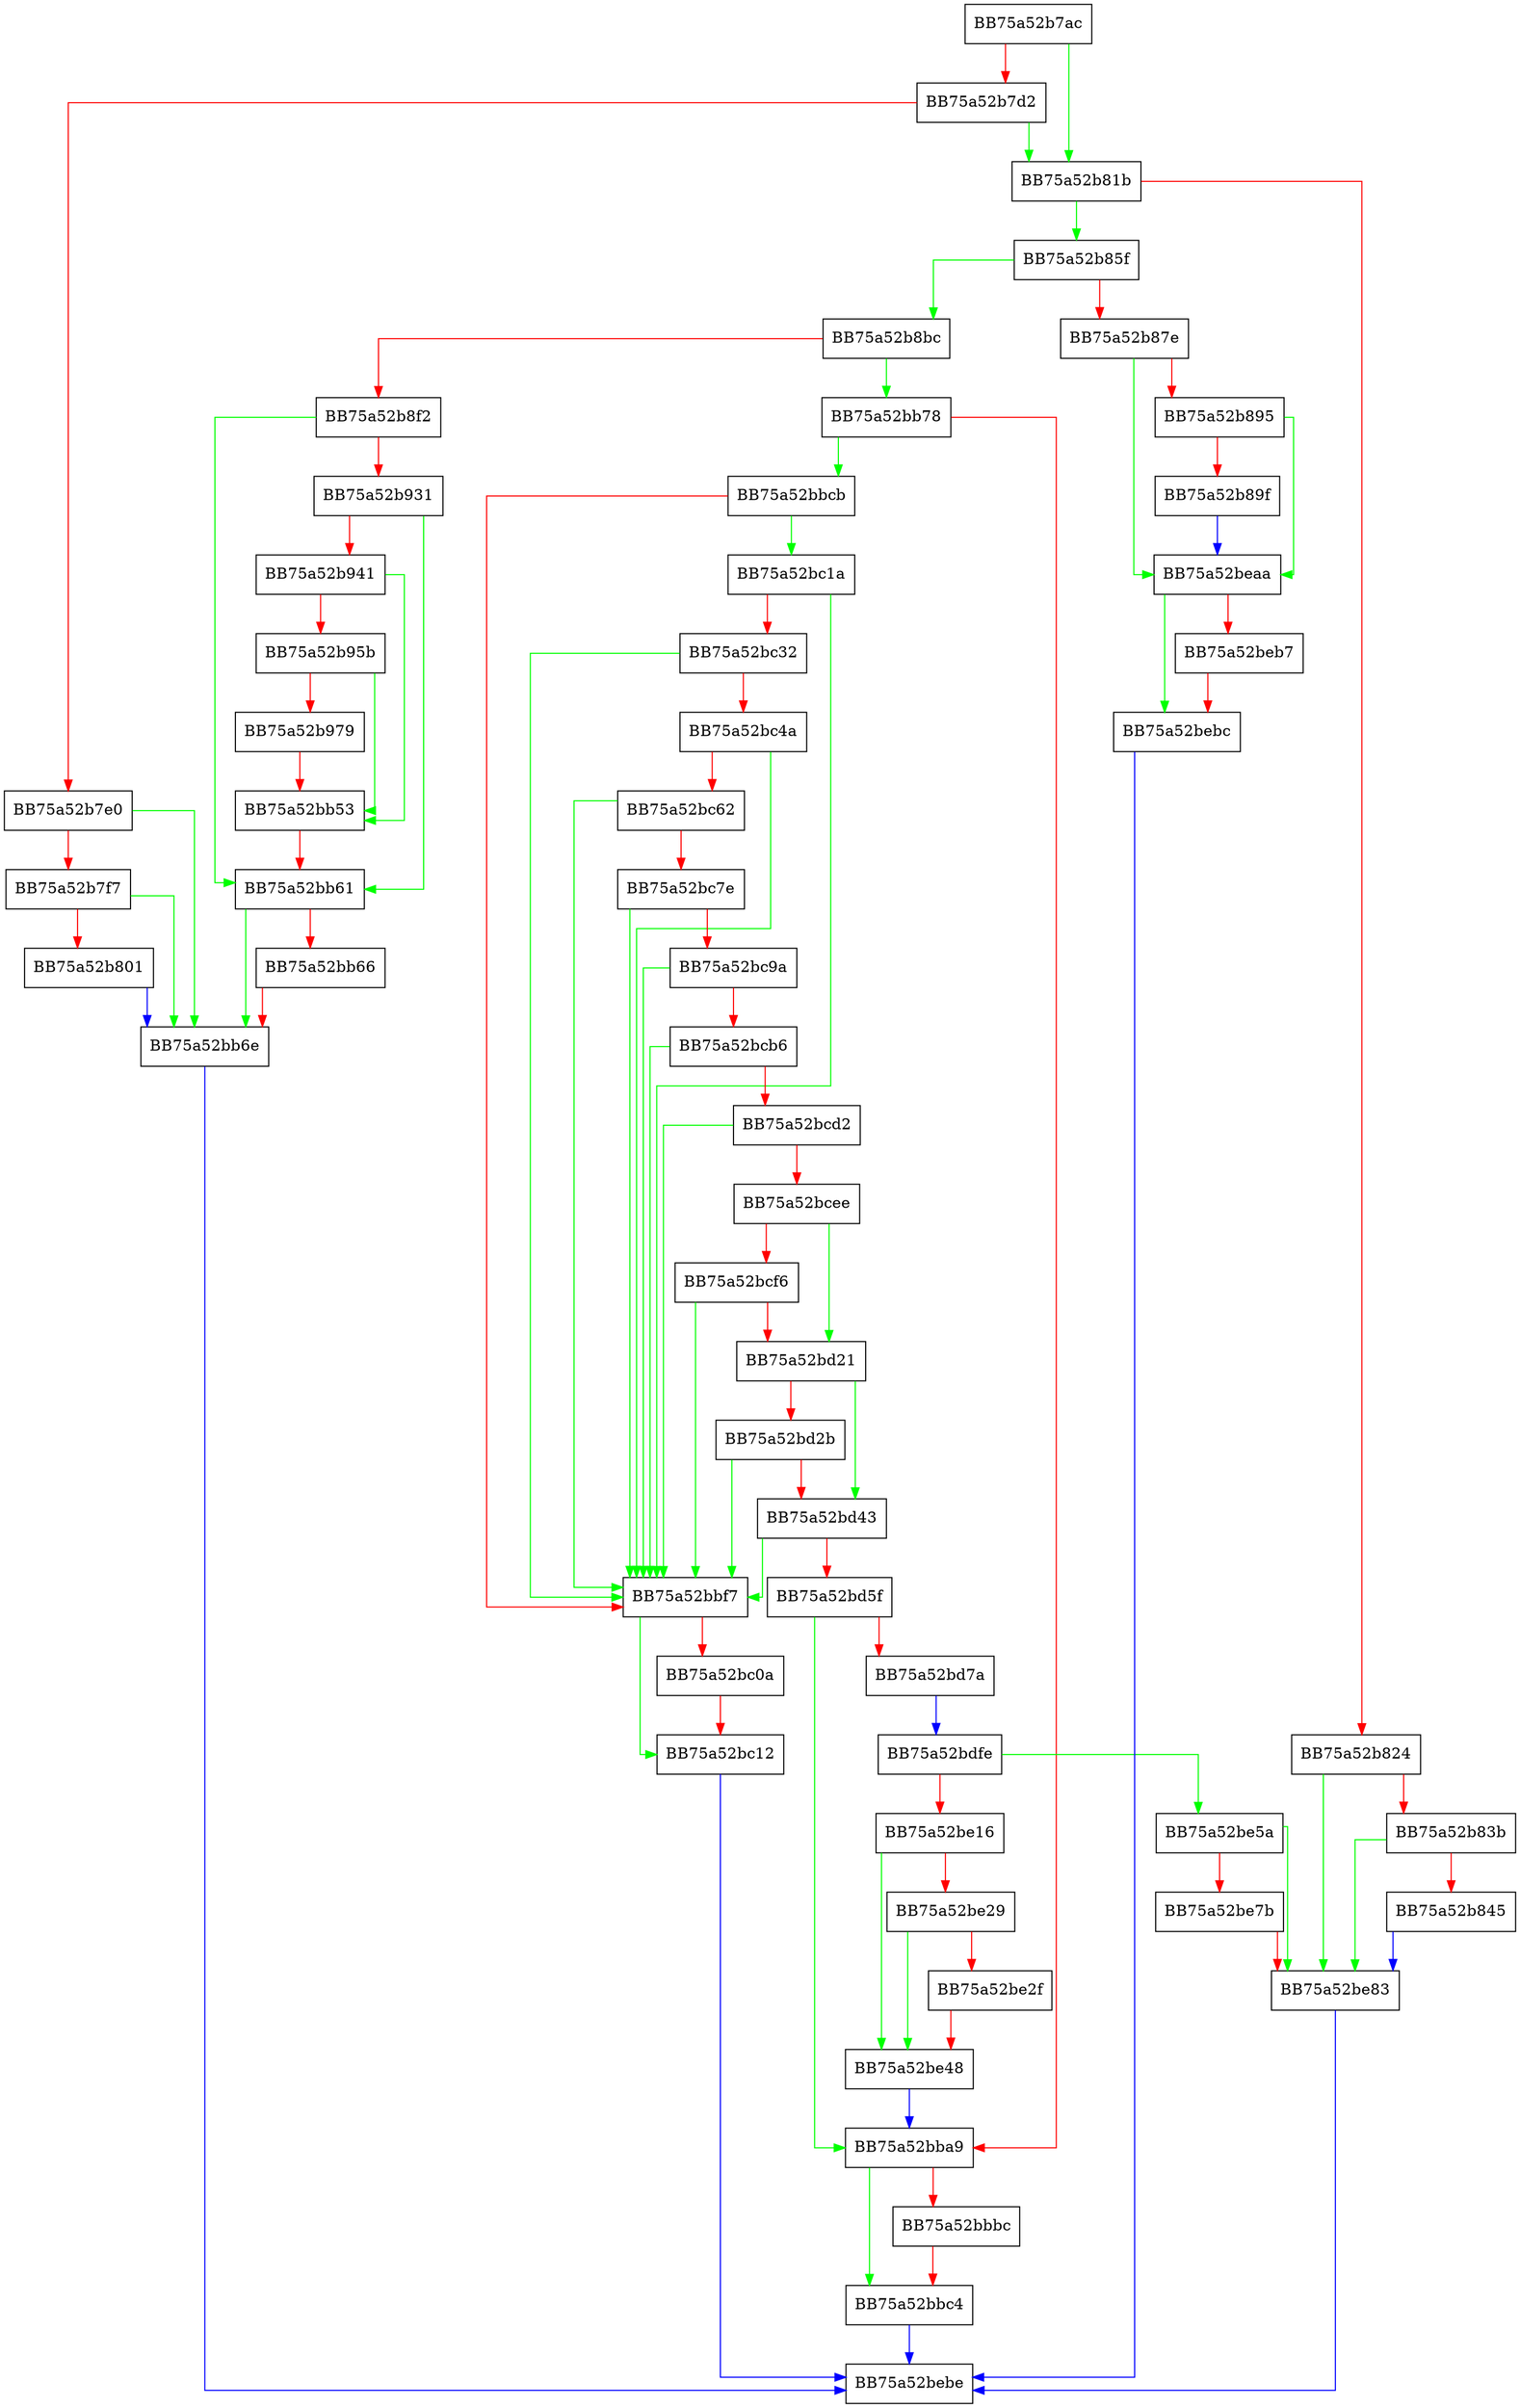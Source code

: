 digraph SaveConnectionToMetaStore {
  node [shape="box"];
  graph [splines=ortho];
  BB75a52b7ac -> BB75a52b81b [color="green"];
  BB75a52b7ac -> BB75a52b7d2 [color="red"];
  BB75a52b7d2 -> BB75a52b81b [color="green"];
  BB75a52b7d2 -> BB75a52b7e0 [color="red"];
  BB75a52b7e0 -> BB75a52bb6e [color="green"];
  BB75a52b7e0 -> BB75a52b7f7 [color="red"];
  BB75a52b7f7 -> BB75a52bb6e [color="green"];
  BB75a52b7f7 -> BB75a52b801 [color="red"];
  BB75a52b801 -> BB75a52bb6e [color="blue"];
  BB75a52b81b -> BB75a52b85f [color="green"];
  BB75a52b81b -> BB75a52b824 [color="red"];
  BB75a52b824 -> BB75a52be83 [color="green"];
  BB75a52b824 -> BB75a52b83b [color="red"];
  BB75a52b83b -> BB75a52be83 [color="green"];
  BB75a52b83b -> BB75a52b845 [color="red"];
  BB75a52b845 -> BB75a52be83 [color="blue"];
  BB75a52b85f -> BB75a52b8bc [color="green"];
  BB75a52b85f -> BB75a52b87e [color="red"];
  BB75a52b87e -> BB75a52beaa [color="green"];
  BB75a52b87e -> BB75a52b895 [color="red"];
  BB75a52b895 -> BB75a52beaa [color="green"];
  BB75a52b895 -> BB75a52b89f [color="red"];
  BB75a52b89f -> BB75a52beaa [color="blue"];
  BB75a52b8bc -> BB75a52bb78 [color="green"];
  BB75a52b8bc -> BB75a52b8f2 [color="red"];
  BB75a52b8f2 -> BB75a52bb61 [color="green"];
  BB75a52b8f2 -> BB75a52b931 [color="red"];
  BB75a52b931 -> BB75a52bb61 [color="green"];
  BB75a52b931 -> BB75a52b941 [color="red"];
  BB75a52b941 -> BB75a52bb53 [color="green"];
  BB75a52b941 -> BB75a52b95b [color="red"];
  BB75a52b95b -> BB75a52bb53 [color="green"];
  BB75a52b95b -> BB75a52b979 [color="red"];
  BB75a52b979 -> BB75a52bb53 [color="red"];
  BB75a52bb53 -> BB75a52bb61 [color="red"];
  BB75a52bb61 -> BB75a52bb6e [color="green"];
  BB75a52bb61 -> BB75a52bb66 [color="red"];
  BB75a52bb66 -> BB75a52bb6e [color="red"];
  BB75a52bb6e -> BB75a52bebe [color="blue"];
  BB75a52bb78 -> BB75a52bbcb [color="green"];
  BB75a52bb78 -> BB75a52bba9 [color="red"];
  BB75a52bba9 -> BB75a52bbc4 [color="green"];
  BB75a52bba9 -> BB75a52bbbc [color="red"];
  BB75a52bbbc -> BB75a52bbc4 [color="red"];
  BB75a52bbc4 -> BB75a52bebe [color="blue"];
  BB75a52bbcb -> BB75a52bc1a [color="green"];
  BB75a52bbcb -> BB75a52bbf7 [color="red"];
  BB75a52bbf7 -> BB75a52bc12 [color="green"];
  BB75a52bbf7 -> BB75a52bc0a [color="red"];
  BB75a52bc0a -> BB75a52bc12 [color="red"];
  BB75a52bc12 -> BB75a52bebe [color="blue"];
  BB75a52bc1a -> BB75a52bbf7 [color="green"];
  BB75a52bc1a -> BB75a52bc32 [color="red"];
  BB75a52bc32 -> BB75a52bbf7 [color="green"];
  BB75a52bc32 -> BB75a52bc4a [color="red"];
  BB75a52bc4a -> BB75a52bbf7 [color="green"];
  BB75a52bc4a -> BB75a52bc62 [color="red"];
  BB75a52bc62 -> BB75a52bbf7 [color="green"];
  BB75a52bc62 -> BB75a52bc7e [color="red"];
  BB75a52bc7e -> BB75a52bbf7 [color="green"];
  BB75a52bc7e -> BB75a52bc9a [color="red"];
  BB75a52bc9a -> BB75a52bbf7 [color="green"];
  BB75a52bc9a -> BB75a52bcb6 [color="red"];
  BB75a52bcb6 -> BB75a52bbf7 [color="green"];
  BB75a52bcb6 -> BB75a52bcd2 [color="red"];
  BB75a52bcd2 -> BB75a52bbf7 [color="green"];
  BB75a52bcd2 -> BB75a52bcee [color="red"];
  BB75a52bcee -> BB75a52bd21 [color="green"];
  BB75a52bcee -> BB75a52bcf6 [color="red"];
  BB75a52bcf6 -> BB75a52bbf7 [color="green"];
  BB75a52bcf6 -> BB75a52bd21 [color="red"];
  BB75a52bd21 -> BB75a52bd43 [color="green"];
  BB75a52bd21 -> BB75a52bd2b [color="red"];
  BB75a52bd2b -> BB75a52bbf7 [color="green"];
  BB75a52bd2b -> BB75a52bd43 [color="red"];
  BB75a52bd43 -> BB75a52bbf7 [color="green"];
  BB75a52bd43 -> BB75a52bd5f [color="red"];
  BB75a52bd5f -> BB75a52bba9 [color="green"];
  BB75a52bd5f -> BB75a52bd7a [color="red"];
  BB75a52bd7a -> BB75a52bdfe [color="blue"];
  BB75a52bdfe -> BB75a52be5a [color="green"];
  BB75a52bdfe -> BB75a52be16 [color="red"];
  BB75a52be16 -> BB75a52be48 [color="green"];
  BB75a52be16 -> BB75a52be29 [color="red"];
  BB75a52be29 -> BB75a52be48 [color="green"];
  BB75a52be29 -> BB75a52be2f [color="red"];
  BB75a52be2f -> BB75a52be48 [color="red"];
  BB75a52be48 -> BB75a52bba9 [color="blue"];
  BB75a52be5a -> BB75a52be83 [color="green"];
  BB75a52be5a -> BB75a52be7b [color="red"];
  BB75a52be7b -> BB75a52be83 [color="red"];
  BB75a52be83 -> BB75a52bebe [color="blue"];
  BB75a52beaa -> BB75a52bebc [color="green"];
  BB75a52beaa -> BB75a52beb7 [color="red"];
  BB75a52beb7 -> BB75a52bebc [color="red"];
  BB75a52bebc -> BB75a52bebe [color="blue"];
}